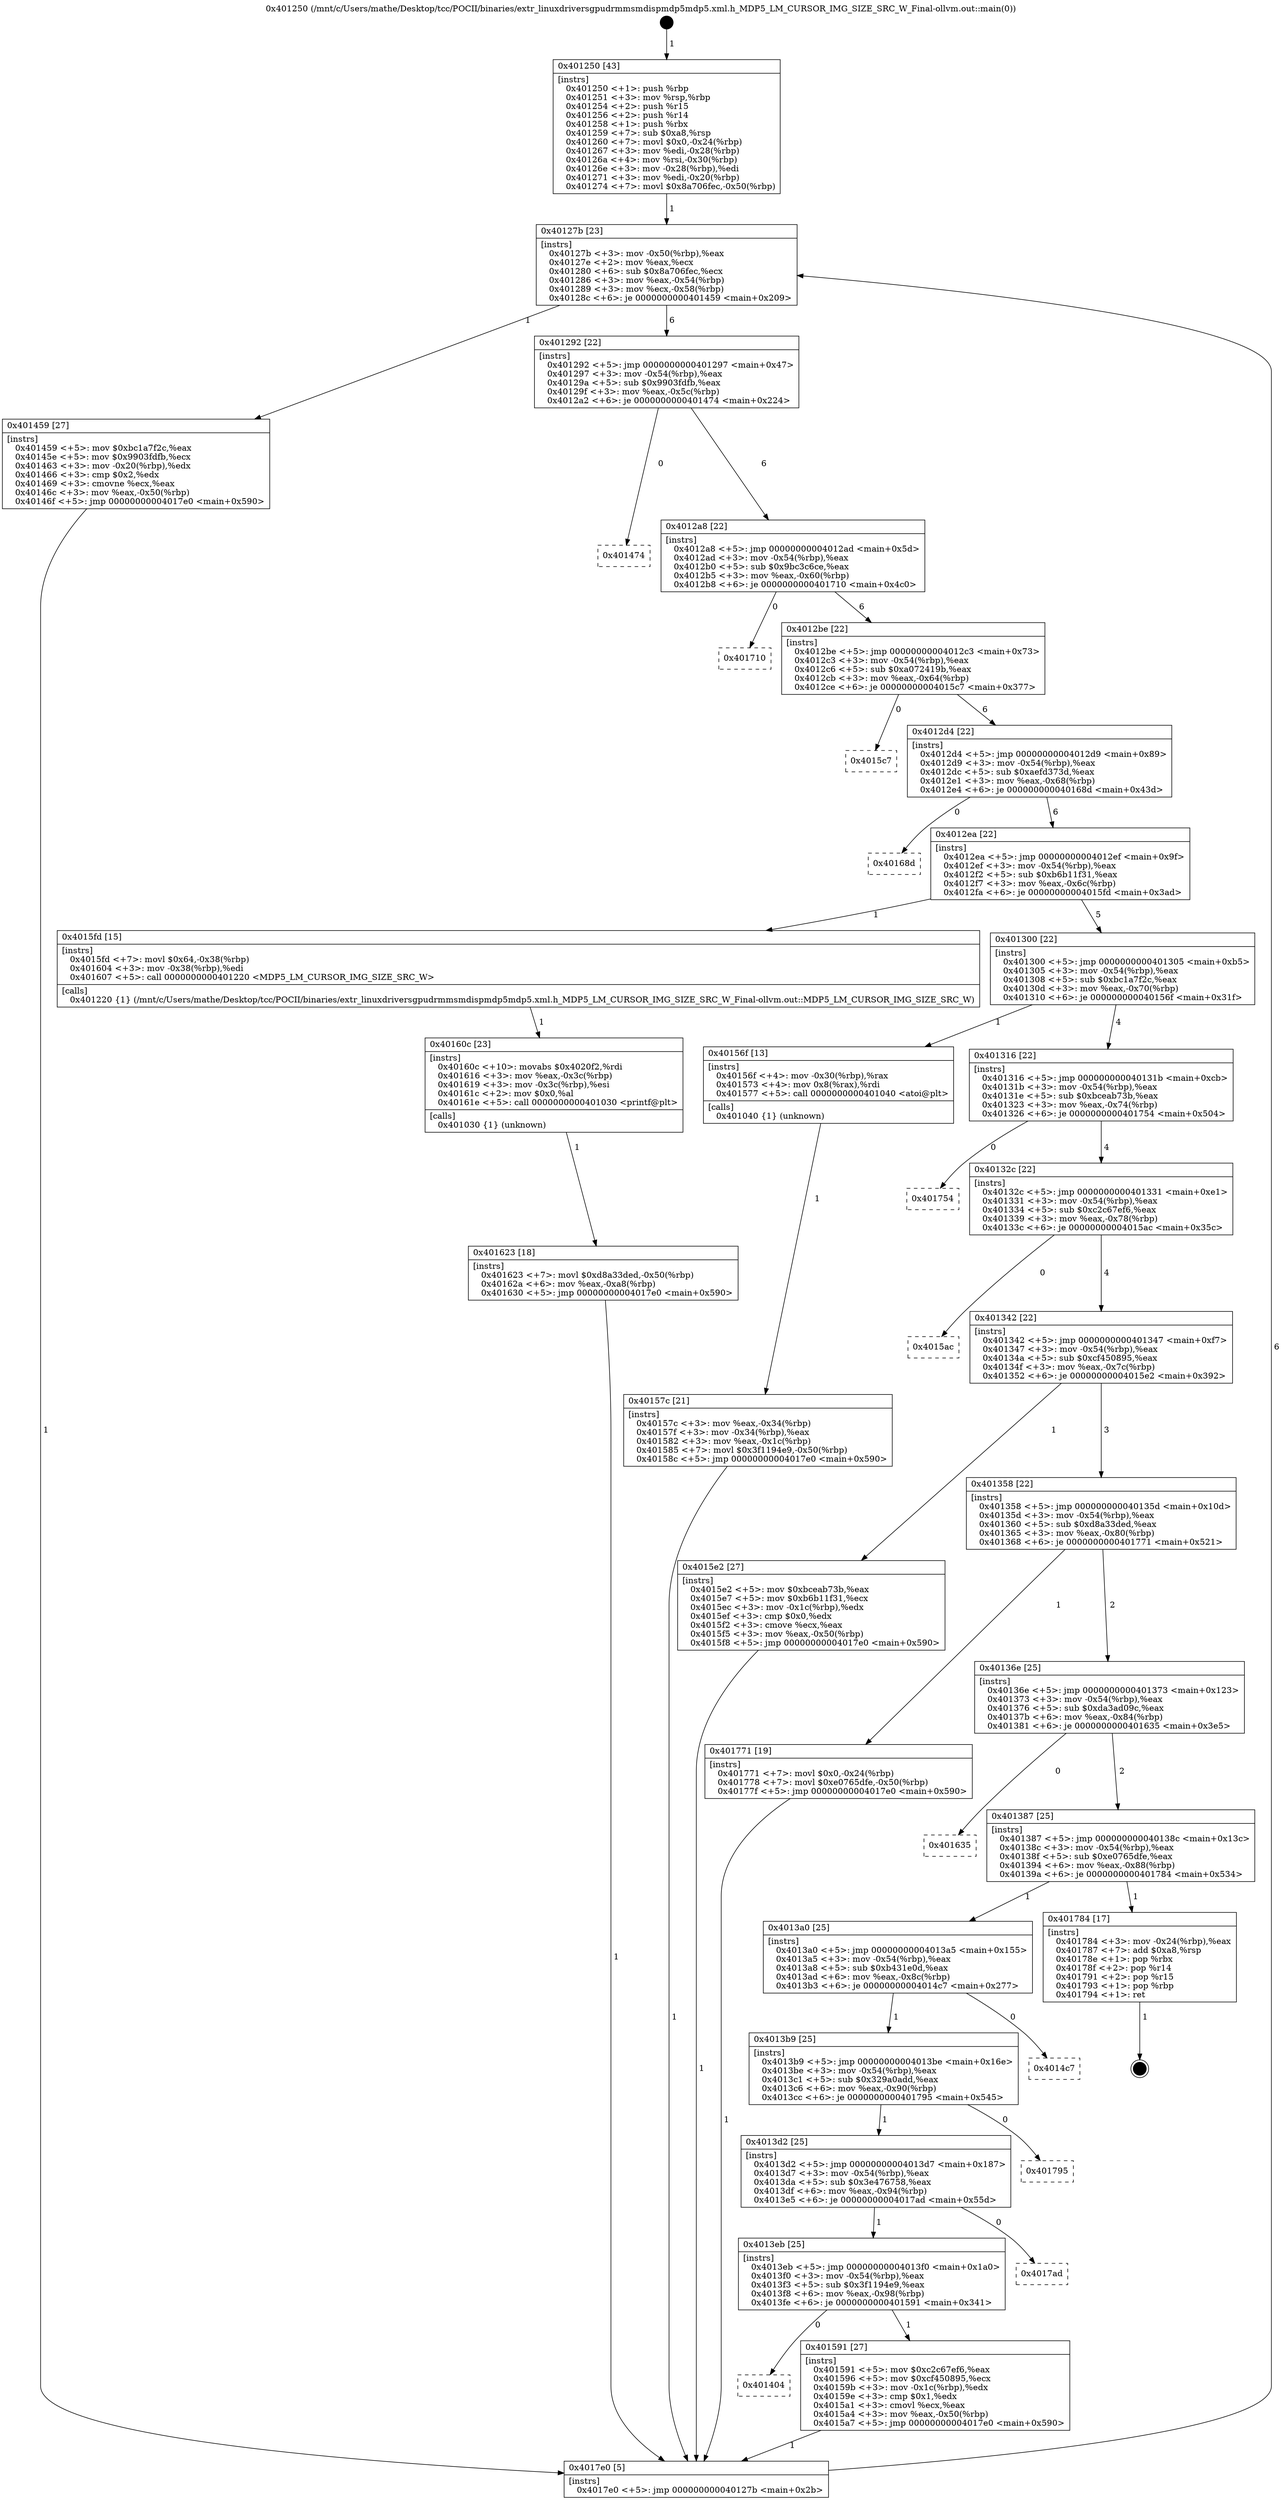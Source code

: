 digraph "0x401250" {
  label = "0x401250 (/mnt/c/Users/mathe/Desktop/tcc/POCII/binaries/extr_linuxdriversgpudrmmsmdispmdp5mdp5.xml.h_MDP5_LM_CURSOR_IMG_SIZE_SRC_W_Final-ollvm.out::main(0))"
  labelloc = "t"
  node[shape=record]

  Entry [label="",width=0.3,height=0.3,shape=circle,fillcolor=black,style=filled]
  "0x40127b" [label="{
     0x40127b [23]\l
     | [instrs]\l
     &nbsp;&nbsp;0x40127b \<+3\>: mov -0x50(%rbp),%eax\l
     &nbsp;&nbsp;0x40127e \<+2\>: mov %eax,%ecx\l
     &nbsp;&nbsp;0x401280 \<+6\>: sub $0x8a706fec,%ecx\l
     &nbsp;&nbsp;0x401286 \<+3\>: mov %eax,-0x54(%rbp)\l
     &nbsp;&nbsp;0x401289 \<+3\>: mov %ecx,-0x58(%rbp)\l
     &nbsp;&nbsp;0x40128c \<+6\>: je 0000000000401459 \<main+0x209\>\l
  }"]
  "0x401459" [label="{
     0x401459 [27]\l
     | [instrs]\l
     &nbsp;&nbsp;0x401459 \<+5\>: mov $0xbc1a7f2c,%eax\l
     &nbsp;&nbsp;0x40145e \<+5\>: mov $0x9903fdfb,%ecx\l
     &nbsp;&nbsp;0x401463 \<+3\>: mov -0x20(%rbp),%edx\l
     &nbsp;&nbsp;0x401466 \<+3\>: cmp $0x2,%edx\l
     &nbsp;&nbsp;0x401469 \<+3\>: cmovne %ecx,%eax\l
     &nbsp;&nbsp;0x40146c \<+3\>: mov %eax,-0x50(%rbp)\l
     &nbsp;&nbsp;0x40146f \<+5\>: jmp 00000000004017e0 \<main+0x590\>\l
  }"]
  "0x401292" [label="{
     0x401292 [22]\l
     | [instrs]\l
     &nbsp;&nbsp;0x401292 \<+5\>: jmp 0000000000401297 \<main+0x47\>\l
     &nbsp;&nbsp;0x401297 \<+3\>: mov -0x54(%rbp),%eax\l
     &nbsp;&nbsp;0x40129a \<+5\>: sub $0x9903fdfb,%eax\l
     &nbsp;&nbsp;0x40129f \<+3\>: mov %eax,-0x5c(%rbp)\l
     &nbsp;&nbsp;0x4012a2 \<+6\>: je 0000000000401474 \<main+0x224\>\l
  }"]
  "0x4017e0" [label="{
     0x4017e0 [5]\l
     | [instrs]\l
     &nbsp;&nbsp;0x4017e0 \<+5\>: jmp 000000000040127b \<main+0x2b\>\l
  }"]
  "0x401250" [label="{
     0x401250 [43]\l
     | [instrs]\l
     &nbsp;&nbsp;0x401250 \<+1\>: push %rbp\l
     &nbsp;&nbsp;0x401251 \<+3\>: mov %rsp,%rbp\l
     &nbsp;&nbsp;0x401254 \<+2\>: push %r15\l
     &nbsp;&nbsp;0x401256 \<+2\>: push %r14\l
     &nbsp;&nbsp;0x401258 \<+1\>: push %rbx\l
     &nbsp;&nbsp;0x401259 \<+7\>: sub $0xa8,%rsp\l
     &nbsp;&nbsp;0x401260 \<+7\>: movl $0x0,-0x24(%rbp)\l
     &nbsp;&nbsp;0x401267 \<+3\>: mov %edi,-0x28(%rbp)\l
     &nbsp;&nbsp;0x40126a \<+4\>: mov %rsi,-0x30(%rbp)\l
     &nbsp;&nbsp;0x40126e \<+3\>: mov -0x28(%rbp),%edi\l
     &nbsp;&nbsp;0x401271 \<+3\>: mov %edi,-0x20(%rbp)\l
     &nbsp;&nbsp;0x401274 \<+7\>: movl $0x8a706fec,-0x50(%rbp)\l
  }"]
  Exit [label="",width=0.3,height=0.3,shape=circle,fillcolor=black,style=filled,peripheries=2]
  "0x401474" [label="{
     0x401474\l
  }", style=dashed]
  "0x4012a8" [label="{
     0x4012a8 [22]\l
     | [instrs]\l
     &nbsp;&nbsp;0x4012a8 \<+5\>: jmp 00000000004012ad \<main+0x5d\>\l
     &nbsp;&nbsp;0x4012ad \<+3\>: mov -0x54(%rbp),%eax\l
     &nbsp;&nbsp;0x4012b0 \<+5\>: sub $0x9bc3c6ce,%eax\l
     &nbsp;&nbsp;0x4012b5 \<+3\>: mov %eax,-0x60(%rbp)\l
     &nbsp;&nbsp;0x4012b8 \<+6\>: je 0000000000401710 \<main+0x4c0\>\l
  }"]
  "0x401623" [label="{
     0x401623 [18]\l
     | [instrs]\l
     &nbsp;&nbsp;0x401623 \<+7\>: movl $0xd8a33ded,-0x50(%rbp)\l
     &nbsp;&nbsp;0x40162a \<+6\>: mov %eax,-0xa8(%rbp)\l
     &nbsp;&nbsp;0x401630 \<+5\>: jmp 00000000004017e0 \<main+0x590\>\l
  }"]
  "0x401710" [label="{
     0x401710\l
  }", style=dashed]
  "0x4012be" [label="{
     0x4012be [22]\l
     | [instrs]\l
     &nbsp;&nbsp;0x4012be \<+5\>: jmp 00000000004012c3 \<main+0x73\>\l
     &nbsp;&nbsp;0x4012c3 \<+3\>: mov -0x54(%rbp),%eax\l
     &nbsp;&nbsp;0x4012c6 \<+5\>: sub $0xa072419b,%eax\l
     &nbsp;&nbsp;0x4012cb \<+3\>: mov %eax,-0x64(%rbp)\l
     &nbsp;&nbsp;0x4012ce \<+6\>: je 00000000004015c7 \<main+0x377\>\l
  }"]
  "0x40160c" [label="{
     0x40160c [23]\l
     | [instrs]\l
     &nbsp;&nbsp;0x40160c \<+10\>: movabs $0x4020f2,%rdi\l
     &nbsp;&nbsp;0x401616 \<+3\>: mov %eax,-0x3c(%rbp)\l
     &nbsp;&nbsp;0x401619 \<+3\>: mov -0x3c(%rbp),%esi\l
     &nbsp;&nbsp;0x40161c \<+2\>: mov $0x0,%al\l
     &nbsp;&nbsp;0x40161e \<+5\>: call 0000000000401030 \<printf@plt\>\l
     | [calls]\l
     &nbsp;&nbsp;0x401030 \{1\} (unknown)\l
  }"]
  "0x4015c7" [label="{
     0x4015c7\l
  }", style=dashed]
  "0x4012d4" [label="{
     0x4012d4 [22]\l
     | [instrs]\l
     &nbsp;&nbsp;0x4012d4 \<+5\>: jmp 00000000004012d9 \<main+0x89\>\l
     &nbsp;&nbsp;0x4012d9 \<+3\>: mov -0x54(%rbp),%eax\l
     &nbsp;&nbsp;0x4012dc \<+5\>: sub $0xaefd373d,%eax\l
     &nbsp;&nbsp;0x4012e1 \<+3\>: mov %eax,-0x68(%rbp)\l
     &nbsp;&nbsp;0x4012e4 \<+6\>: je 000000000040168d \<main+0x43d\>\l
  }"]
  "0x401404" [label="{
     0x401404\l
  }", style=dashed]
  "0x40168d" [label="{
     0x40168d\l
  }", style=dashed]
  "0x4012ea" [label="{
     0x4012ea [22]\l
     | [instrs]\l
     &nbsp;&nbsp;0x4012ea \<+5\>: jmp 00000000004012ef \<main+0x9f\>\l
     &nbsp;&nbsp;0x4012ef \<+3\>: mov -0x54(%rbp),%eax\l
     &nbsp;&nbsp;0x4012f2 \<+5\>: sub $0xb6b11f31,%eax\l
     &nbsp;&nbsp;0x4012f7 \<+3\>: mov %eax,-0x6c(%rbp)\l
     &nbsp;&nbsp;0x4012fa \<+6\>: je 00000000004015fd \<main+0x3ad\>\l
  }"]
  "0x401591" [label="{
     0x401591 [27]\l
     | [instrs]\l
     &nbsp;&nbsp;0x401591 \<+5\>: mov $0xc2c67ef6,%eax\l
     &nbsp;&nbsp;0x401596 \<+5\>: mov $0xcf450895,%ecx\l
     &nbsp;&nbsp;0x40159b \<+3\>: mov -0x1c(%rbp),%edx\l
     &nbsp;&nbsp;0x40159e \<+3\>: cmp $0x1,%edx\l
     &nbsp;&nbsp;0x4015a1 \<+3\>: cmovl %ecx,%eax\l
     &nbsp;&nbsp;0x4015a4 \<+3\>: mov %eax,-0x50(%rbp)\l
     &nbsp;&nbsp;0x4015a7 \<+5\>: jmp 00000000004017e0 \<main+0x590\>\l
  }"]
  "0x4015fd" [label="{
     0x4015fd [15]\l
     | [instrs]\l
     &nbsp;&nbsp;0x4015fd \<+7\>: movl $0x64,-0x38(%rbp)\l
     &nbsp;&nbsp;0x401604 \<+3\>: mov -0x38(%rbp),%edi\l
     &nbsp;&nbsp;0x401607 \<+5\>: call 0000000000401220 \<MDP5_LM_CURSOR_IMG_SIZE_SRC_W\>\l
     | [calls]\l
     &nbsp;&nbsp;0x401220 \{1\} (/mnt/c/Users/mathe/Desktop/tcc/POCII/binaries/extr_linuxdriversgpudrmmsmdispmdp5mdp5.xml.h_MDP5_LM_CURSOR_IMG_SIZE_SRC_W_Final-ollvm.out::MDP5_LM_CURSOR_IMG_SIZE_SRC_W)\l
  }"]
  "0x401300" [label="{
     0x401300 [22]\l
     | [instrs]\l
     &nbsp;&nbsp;0x401300 \<+5\>: jmp 0000000000401305 \<main+0xb5\>\l
     &nbsp;&nbsp;0x401305 \<+3\>: mov -0x54(%rbp),%eax\l
     &nbsp;&nbsp;0x401308 \<+5\>: sub $0xbc1a7f2c,%eax\l
     &nbsp;&nbsp;0x40130d \<+3\>: mov %eax,-0x70(%rbp)\l
     &nbsp;&nbsp;0x401310 \<+6\>: je 000000000040156f \<main+0x31f\>\l
  }"]
  "0x4013eb" [label="{
     0x4013eb [25]\l
     | [instrs]\l
     &nbsp;&nbsp;0x4013eb \<+5\>: jmp 00000000004013f0 \<main+0x1a0\>\l
     &nbsp;&nbsp;0x4013f0 \<+3\>: mov -0x54(%rbp),%eax\l
     &nbsp;&nbsp;0x4013f3 \<+5\>: sub $0x3f1194e9,%eax\l
     &nbsp;&nbsp;0x4013f8 \<+6\>: mov %eax,-0x98(%rbp)\l
     &nbsp;&nbsp;0x4013fe \<+6\>: je 0000000000401591 \<main+0x341\>\l
  }"]
  "0x40156f" [label="{
     0x40156f [13]\l
     | [instrs]\l
     &nbsp;&nbsp;0x40156f \<+4\>: mov -0x30(%rbp),%rax\l
     &nbsp;&nbsp;0x401573 \<+4\>: mov 0x8(%rax),%rdi\l
     &nbsp;&nbsp;0x401577 \<+5\>: call 0000000000401040 \<atoi@plt\>\l
     | [calls]\l
     &nbsp;&nbsp;0x401040 \{1\} (unknown)\l
  }"]
  "0x401316" [label="{
     0x401316 [22]\l
     | [instrs]\l
     &nbsp;&nbsp;0x401316 \<+5\>: jmp 000000000040131b \<main+0xcb\>\l
     &nbsp;&nbsp;0x40131b \<+3\>: mov -0x54(%rbp),%eax\l
     &nbsp;&nbsp;0x40131e \<+5\>: sub $0xbceab73b,%eax\l
     &nbsp;&nbsp;0x401323 \<+3\>: mov %eax,-0x74(%rbp)\l
     &nbsp;&nbsp;0x401326 \<+6\>: je 0000000000401754 \<main+0x504\>\l
  }"]
  "0x40157c" [label="{
     0x40157c [21]\l
     | [instrs]\l
     &nbsp;&nbsp;0x40157c \<+3\>: mov %eax,-0x34(%rbp)\l
     &nbsp;&nbsp;0x40157f \<+3\>: mov -0x34(%rbp),%eax\l
     &nbsp;&nbsp;0x401582 \<+3\>: mov %eax,-0x1c(%rbp)\l
     &nbsp;&nbsp;0x401585 \<+7\>: movl $0x3f1194e9,-0x50(%rbp)\l
     &nbsp;&nbsp;0x40158c \<+5\>: jmp 00000000004017e0 \<main+0x590\>\l
  }"]
  "0x4017ad" [label="{
     0x4017ad\l
  }", style=dashed]
  "0x401754" [label="{
     0x401754\l
  }", style=dashed]
  "0x40132c" [label="{
     0x40132c [22]\l
     | [instrs]\l
     &nbsp;&nbsp;0x40132c \<+5\>: jmp 0000000000401331 \<main+0xe1\>\l
     &nbsp;&nbsp;0x401331 \<+3\>: mov -0x54(%rbp),%eax\l
     &nbsp;&nbsp;0x401334 \<+5\>: sub $0xc2c67ef6,%eax\l
     &nbsp;&nbsp;0x401339 \<+3\>: mov %eax,-0x78(%rbp)\l
     &nbsp;&nbsp;0x40133c \<+6\>: je 00000000004015ac \<main+0x35c\>\l
  }"]
  "0x4013d2" [label="{
     0x4013d2 [25]\l
     | [instrs]\l
     &nbsp;&nbsp;0x4013d2 \<+5\>: jmp 00000000004013d7 \<main+0x187\>\l
     &nbsp;&nbsp;0x4013d7 \<+3\>: mov -0x54(%rbp),%eax\l
     &nbsp;&nbsp;0x4013da \<+5\>: sub $0x3e476758,%eax\l
     &nbsp;&nbsp;0x4013df \<+6\>: mov %eax,-0x94(%rbp)\l
     &nbsp;&nbsp;0x4013e5 \<+6\>: je 00000000004017ad \<main+0x55d\>\l
  }"]
  "0x4015ac" [label="{
     0x4015ac\l
  }", style=dashed]
  "0x401342" [label="{
     0x401342 [22]\l
     | [instrs]\l
     &nbsp;&nbsp;0x401342 \<+5\>: jmp 0000000000401347 \<main+0xf7\>\l
     &nbsp;&nbsp;0x401347 \<+3\>: mov -0x54(%rbp),%eax\l
     &nbsp;&nbsp;0x40134a \<+5\>: sub $0xcf450895,%eax\l
     &nbsp;&nbsp;0x40134f \<+3\>: mov %eax,-0x7c(%rbp)\l
     &nbsp;&nbsp;0x401352 \<+6\>: je 00000000004015e2 \<main+0x392\>\l
  }"]
  "0x401795" [label="{
     0x401795\l
  }", style=dashed]
  "0x4015e2" [label="{
     0x4015e2 [27]\l
     | [instrs]\l
     &nbsp;&nbsp;0x4015e2 \<+5\>: mov $0xbceab73b,%eax\l
     &nbsp;&nbsp;0x4015e7 \<+5\>: mov $0xb6b11f31,%ecx\l
     &nbsp;&nbsp;0x4015ec \<+3\>: mov -0x1c(%rbp),%edx\l
     &nbsp;&nbsp;0x4015ef \<+3\>: cmp $0x0,%edx\l
     &nbsp;&nbsp;0x4015f2 \<+3\>: cmove %ecx,%eax\l
     &nbsp;&nbsp;0x4015f5 \<+3\>: mov %eax,-0x50(%rbp)\l
     &nbsp;&nbsp;0x4015f8 \<+5\>: jmp 00000000004017e0 \<main+0x590\>\l
  }"]
  "0x401358" [label="{
     0x401358 [22]\l
     | [instrs]\l
     &nbsp;&nbsp;0x401358 \<+5\>: jmp 000000000040135d \<main+0x10d\>\l
     &nbsp;&nbsp;0x40135d \<+3\>: mov -0x54(%rbp),%eax\l
     &nbsp;&nbsp;0x401360 \<+5\>: sub $0xd8a33ded,%eax\l
     &nbsp;&nbsp;0x401365 \<+3\>: mov %eax,-0x80(%rbp)\l
     &nbsp;&nbsp;0x401368 \<+6\>: je 0000000000401771 \<main+0x521\>\l
  }"]
  "0x4013b9" [label="{
     0x4013b9 [25]\l
     | [instrs]\l
     &nbsp;&nbsp;0x4013b9 \<+5\>: jmp 00000000004013be \<main+0x16e\>\l
     &nbsp;&nbsp;0x4013be \<+3\>: mov -0x54(%rbp),%eax\l
     &nbsp;&nbsp;0x4013c1 \<+5\>: sub $0x329a0add,%eax\l
     &nbsp;&nbsp;0x4013c6 \<+6\>: mov %eax,-0x90(%rbp)\l
     &nbsp;&nbsp;0x4013cc \<+6\>: je 0000000000401795 \<main+0x545\>\l
  }"]
  "0x401771" [label="{
     0x401771 [19]\l
     | [instrs]\l
     &nbsp;&nbsp;0x401771 \<+7\>: movl $0x0,-0x24(%rbp)\l
     &nbsp;&nbsp;0x401778 \<+7\>: movl $0xe0765dfe,-0x50(%rbp)\l
     &nbsp;&nbsp;0x40177f \<+5\>: jmp 00000000004017e0 \<main+0x590\>\l
  }"]
  "0x40136e" [label="{
     0x40136e [25]\l
     | [instrs]\l
     &nbsp;&nbsp;0x40136e \<+5\>: jmp 0000000000401373 \<main+0x123\>\l
     &nbsp;&nbsp;0x401373 \<+3\>: mov -0x54(%rbp),%eax\l
     &nbsp;&nbsp;0x401376 \<+5\>: sub $0xda3ad09c,%eax\l
     &nbsp;&nbsp;0x40137b \<+6\>: mov %eax,-0x84(%rbp)\l
     &nbsp;&nbsp;0x401381 \<+6\>: je 0000000000401635 \<main+0x3e5\>\l
  }"]
  "0x4014c7" [label="{
     0x4014c7\l
  }", style=dashed]
  "0x401635" [label="{
     0x401635\l
  }", style=dashed]
  "0x401387" [label="{
     0x401387 [25]\l
     | [instrs]\l
     &nbsp;&nbsp;0x401387 \<+5\>: jmp 000000000040138c \<main+0x13c\>\l
     &nbsp;&nbsp;0x40138c \<+3\>: mov -0x54(%rbp),%eax\l
     &nbsp;&nbsp;0x40138f \<+5\>: sub $0xe0765dfe,%eax\l
     &nbsp;&nbsp;0x401394 \<+6\>: mov %eax,-0x88(%rbp)\l
     &nbsp;&nbsp;0x40139a \<+6\>: je 0000000000401784 \<main+0x534\>\l
  }"]
  "0x4013a0" [label="{
     0x4013a0 [25]\l
     | [instrs]\l
     &nbsp;&nbsp;0x4013a0 \<+5\>: jmp 00000000004013a5 \<main+0x155\>\l
     &nbsp;&nbsp;0x4013a5 \<+3\>: mov -0x54(%rbp),%eax\l
     &nbsp;&nbsp;0x4013a8 \<+5\>: sub $0xb431e0d,%eax\l
     &nbsp;&nbsp;0x4013ad \<+6\>: mov %eax,-0x8c(%rbp)\l
     &nbsp;&nbsp;0x4013b3 \<+6\>: je 00000000004014c7 \<main+0x277\>\l
  }"]
  "0x401784" [label="{
     0x401784 [17]\l
     | [instrs]\l
     &nbsp;&nbsp;0x401784 \<+3\>: mov -0x24(%rbp),%eax\l
     &nbsp;&nbsp;0x401787 \<+7\>: add $0xa8,%rsp\l
     &nbsp;&nbsp;0x40178e \<+1\>: pop %rbx\l
     &nbsp;&nbsp;0x40178f \<+2\>: pop %r14\l
     &nbsp;&nbsp;0x401791 \<+2\>: pop %r15\l
     &nbsp;&nbsp;0x401793 \<+1\>: pop %rbp\l
     &nbsp;&nbsp;0x401794 \<+1\>: ret\l
  }"]
  Entry -> "0x401250" [label=" 1"]
  "0x40127b" -> "0x401459" [label=" 1"]
  "0x40127b" -> "0x401292" [label=" 6"]
  "0x401459" -> "0x4017e0" [label=" 1"]
  "0x401250" -> "0x40127b" [label=" 1"]
  "0x4017e0" -> "0x40127b" [label=" 6"]
  "0x401784" -> Exit [label=" 1"]
  "0x401292" -> "0x401474" [label=" 0"]
  "0x401292" -> "0x4012a8" [label=" 6"]
  "0x401771" -> "0x4017e0" [label=" 1"]
  "0x4012a8" -> "0x401710" [label=" 0"]
  "0x4012a8" -> "0x4012be" [label=" 6"]
  "0x401623" -> "0x4017e0" [label=" 1"]
  "0x4012be" -> "0x4015c7" [label=" 0"]
  "0x4012be" -> "0x4012d4" [label=" 6"]
  "0x40160c" -> "0x401623" [label=" 1"]
  "0x4012d4" -> "0x40168d" [label=" 0"]
  "0x4012d4" -> "0x4012ea" [label=" 6"]
  "0x4015fd" -> "0x40160c" [label=" 1"]
  "0x4012ea" -> "0x4015fd" [label=" 1"]
  "0x4012ea" -> "0x401300" [label=" 5"]
  "0x4015e2" -> "0x4017e0" [label=" 1"]
  "0x401300" -> "0x40156f" [label=" 1"]
  "0x401300" -> "0x401316" [label=" 4"]
  "0x40156f" -> "0x40157c" [label=" 1"]
  "0x40157c" -> "0x4017e0" [label=" 1"]
  "0x4013eb" -> "0x401404" [label=" 0"]
  "0x401316" -> "0x401754" [label=" 0"]
  "0x401316" -> "0x40132c" [label=" 4"]
  "0x4013eb" -> "0x401591" [label=" 1"]
  "0x40132c" -> "0x4015ac" [label=" 0"]
  "0x40132c" -> "0x401342" [label=" 4"]
  "0x4013d2" -> "0x4013eb" [label=" 1"]
  "0x401342" -> "0x4015e2" [label=" 1"]
  "0x401342" -> "0x401358" [label=" 3"]
  "0x4013d2" -> "0x4017ad" [label=" 0"]
  "0x401358" -> "0x401771" [label=" 1"]
  "0x401358" -> "0x40136e" [label=" 2"]
  "0x4013b9" -> "0x4013d2" [label=" 1"]
  "0x40136e" -> "0x401635" [label=" 0"]
  "0x40136e" -> "0x401387" [label=" 2"]
  "0x4013b9" -> "0x401795" [label=" 0"]
  "0x401387" -> "0x401784" [label=" 1"]
  "0x401387" -> "0x4013a0" [label=" 1"]
  "0x401591" -> "0x4017e0" [label=" 1"]
  "0x4013a0" -> "0x4014c7" [label=" 0"]
  "0x4013a0" -> "0x4013b9" [label=" 1"]
}
